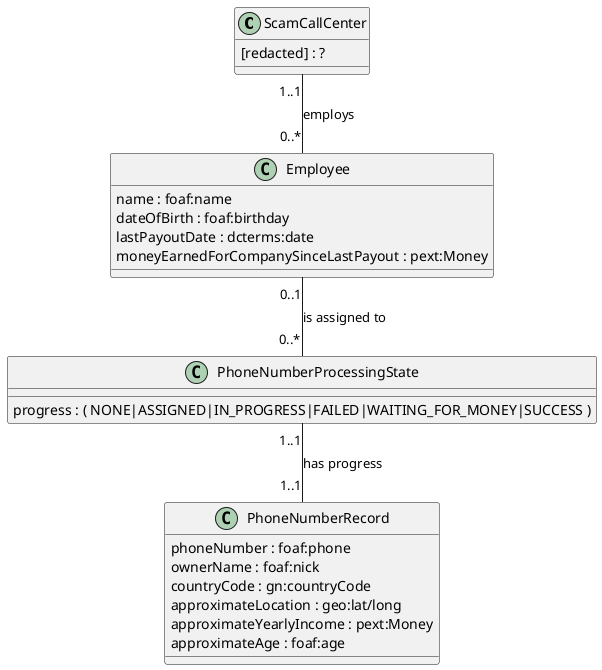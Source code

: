 @startuml ScamCentre

class ScamCallCenter{
    [redacted] : ?
}

ScamCallCenter "1..1"--"0..*" Employee : employs

class Employee {
    name : foaf:name
    dateOfBirth : foaf:birthday
    lastPayoutDate : dcterms:date
    moneyEarnedForCompanySinceLastPayout : pext:Money
}

class PhoneNumberRecord {
    phoneNumber : foaf:phone
    'just some name by which the scammer shall call the person that picked the call
    ownerName : foaf:nick 
    'some more random context info that can help the scam caller seem more persuasive  
    countryCode : gn:countryCode
    approximateLocation : geo:lat/long
    approximateYearlyIncome : pext:Money
    approximateAge : foaf:age
}

class PhoneNumberProcessingState {
    progress : ( NONE|ASSIGNED|IN_PROGRESS|FAILED|WAITING_FOR_MONEY|SUCCESS )
}

PhoneNumberProcessingState "1..1"--"1..1" PhoneNumberRecord : has progress 
Employee "0..1"--"0..*" PhoneNumberProcessingState : is assigned to



@enduml